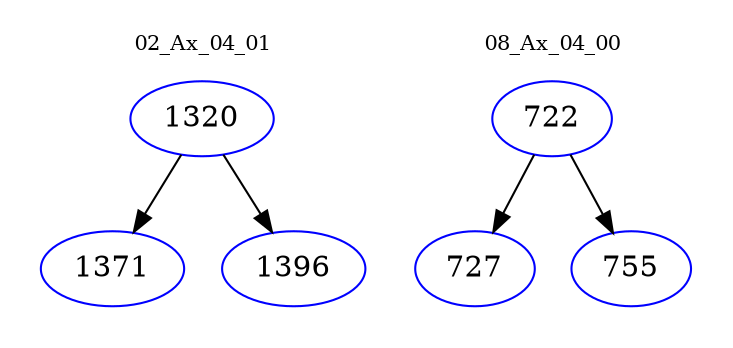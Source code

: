 digraph{
subgraph cluster_0 {
color = white
label = "02_Ax_04_01";
fontsize=10;
T0_1320 [label="1320", color="blue"]
T0_1320 -> T0_1371 [color="black"]
T0_1371 [label="1371", color="blue"]
T0_1320 -> T0_1396 [color="black"]
T0_1396 [label="1396", color="blue"]
}
subgraph cluster_1 {
color = white
label = "08_Ax_04_00";
fontsize=10;
T1_722 [label="722", color="blue"]
T1_722 -> T1_727 [color="black"]
T1_727 [label="727", color="blue"]
T1_722 -> T1_755 [color="black"]
T1_755 [label="755", color="blue"]
}
}
